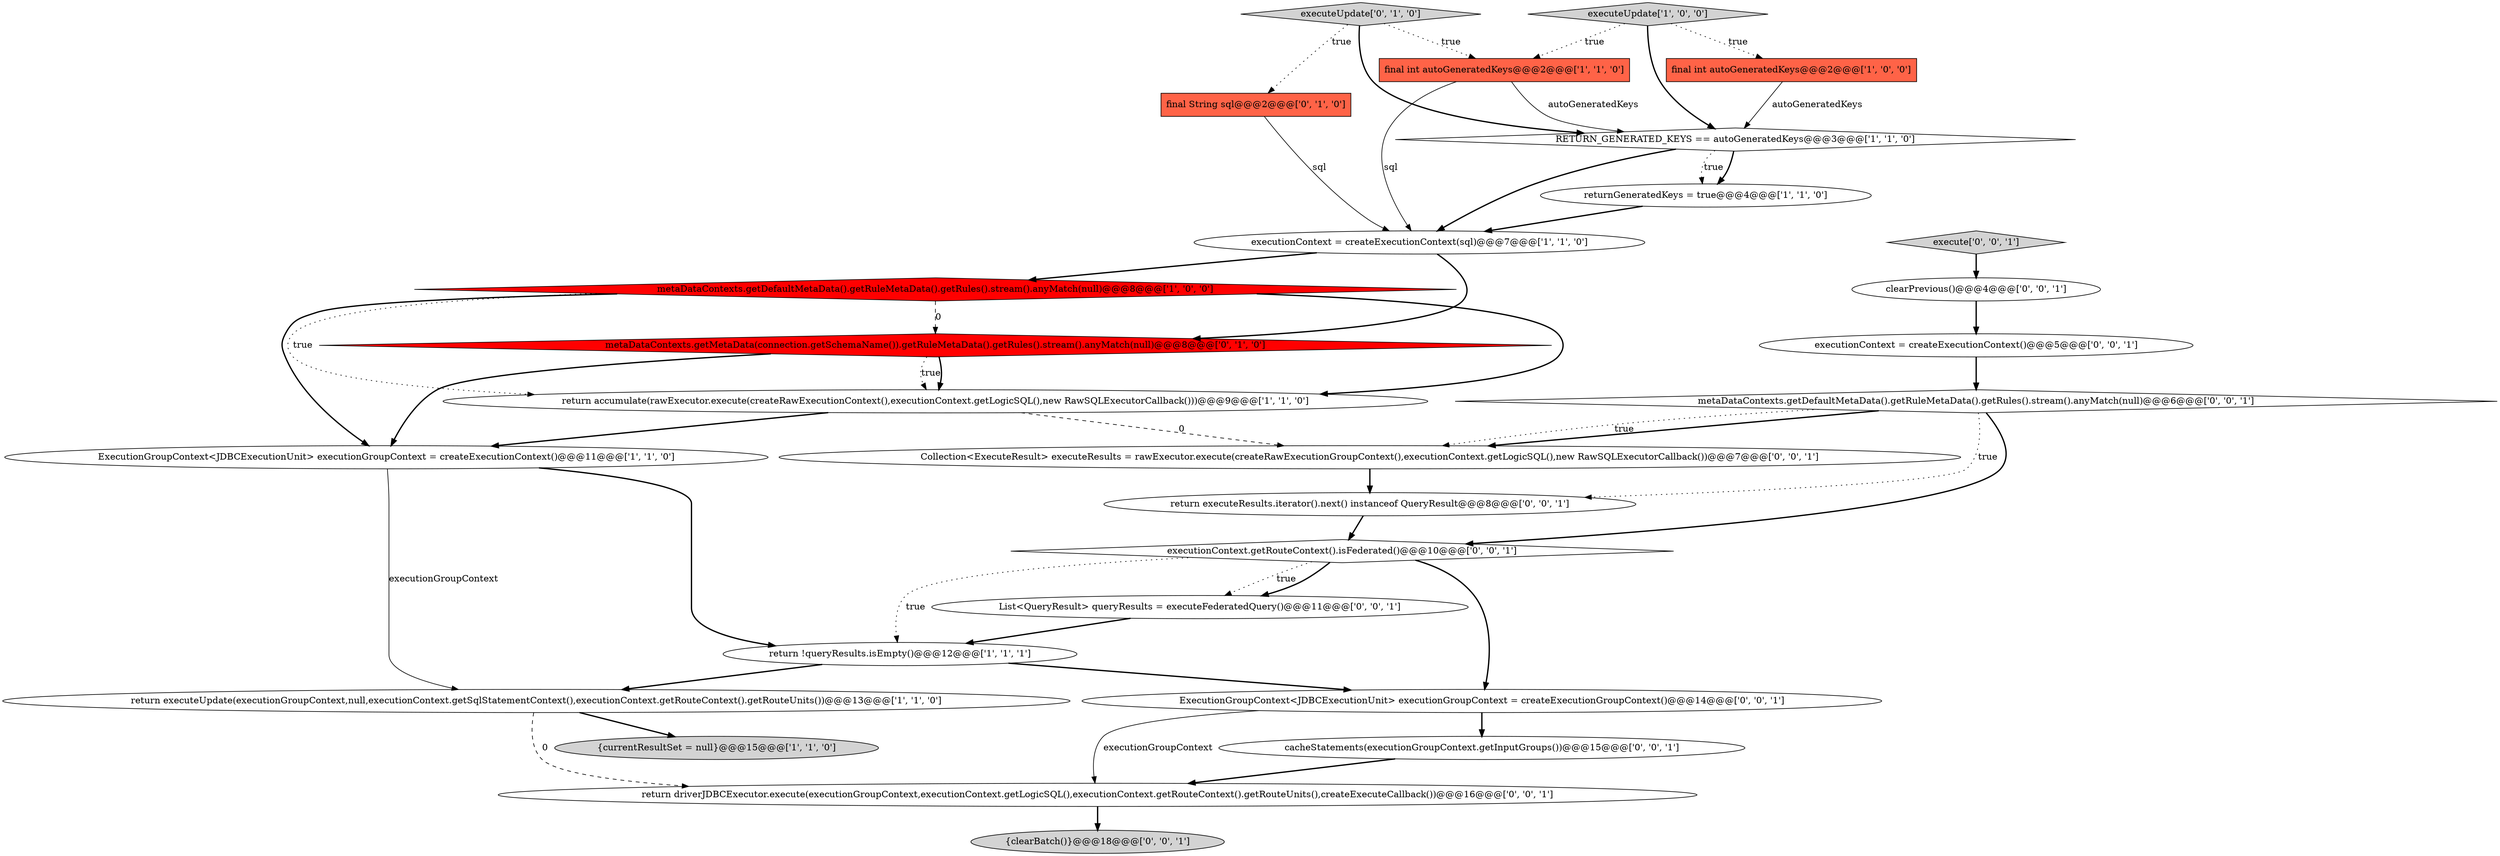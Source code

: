 digraph {
0 [style = filled, label = "return accumulate(rawExecutor.execute(createRawExecutionContext(),executionContext.getLogicSQL(),new RawSQLExecutorCallback()))@@@9@@@['1', '1', '0']", fillcolor = white, shape = ellipse image = "AAA0AAABBB1BBB"];
10 [style = filled, label = "final int autoGeneratedKeys@@@2@@@['1', '1', '0']", fillcolor = tomato, shape = box image = "AAA0AAABBB1BBB"];
22 [style = filled, label = "execute['0', '0', '1']", fillcolor = lightgray, shape = diamond image = "AAA0AAABBB3BBB"];
24 [style = filled, label = "executionContext = createExecutionContext()@@@5@@@['0', '0', '1']", fillcolor = white, shape = ellipse image = "AAA0AAABBB3BBB"];
16 [style = filled, label = "return driverJDBCExecutor.execute(executionGroupContext,executionContext.getLogicSQL(),executionContext.getRouteContext().getRouteUnits(),createExecuteCallback())@@@16@@@['0', '0', '1']", fillcolor = white, shape = ellipse image = "AAA0AAABBB3BBB"];
20 [style = filled, label = "{clearBatch()}@@@18@@@['0', '0', '1']", fillcolor = lightgray, shape = ellipse image = "AAA0AAABBB3BBB"];
18 [style = filled, label = "executionContext.getRouteContext().isFederated()@@@10@@@['0', '0', '1']", fillcolor = white, shape = diamond image = "AAA0AAABBB3BBB"];
3 [style = filled, label = "RETURN_GENERATED_KEYS == autoGeneratedKeys@@@3@@@['1', '1', '0']", fillcolor = white, shape = diamond image = "AAA0AAABBB1BBB"];
13 [style = filled, label = "executeUpdate['0', '1', '0']", fillcolor = lightgray, shape = diamond image = "AAA0AAABBB2BBB"];
12 [style = filled, label = "final String sql@@@2@@@['0', '1', '0']", fillcolor = tomato, shape = box image = "AAA0AAABBB2BBB"];
11 [style = filled, label = "metaDataContexts.getDefaultMetaData().getRuleMetaData().getRules().stream().anyMatch(null)@@@8@@@['1', '0', '0']", fillcolor = red, shape = diamond image = "AAA1AAABBB1BBB"];
4 [style = filled, label = "executeUpdate['1', '0', '0']", fillcolor = lightgray, shape = diamond image = "AAA0AAABBB1BBB"];
15 [style = filled, label = "ExecutionGroupContext<JDBCExecutionUnit> executionGroupContext = createExecutionGroupContext()@@@14@@@['0', '0', '1']", fillcolor = white, shape = ellipse image = "AAA0AAABBB3BBB"];
17 [style = filled, label = "cacheStatements(executionGroupContext.getInputGroups())@@@15@@@['0', '0', '1']", fillcolor = white, shape = ellipse image = "AAA0AAABBB3BBB"];
1 [style = filled, label = "returnGeneratedKeys = true@@@4@@@['1', '1', '0']", fillcolor = white, shape = ellipse image = "AAA0AAABBB1BBB"];
5 [style = filled, label = "return !queryResults.isEmpty()@@@12@@@['1', '1', '1']", fillcolor = white, shape = ellipse image = "AAA0AAABBB1BBB"];
6 [style = filled, label = "final int autoGeneratedKeys@@@2@@@['1', '0', '0']", fillcolor = tomato, shape = box image = "AAA0AAABBB1BBB"];
14 [style = filled, label = "metaDataContexts.getMetaData(connection.getSchemaName()).getRuleMetaData().getRules().stream().anyMatch(null)@@@8@@@['0', '1', '0']", fillcolor = red, shape = diamond image = "AAA1AAABBB2BBB"];
21 [style = filled, label = "return executeResults.iterator().next() instanceof QueryResult@@@8@@@['0', '0', '1']", fillcolor = white, shape = ellipse image = "AAA0AAABBB3BBB"];
26 [style = filled, label = "Collection<ExecuteResult> executeResults = rawExecutor.execute(createRawExecutionGroupContext(),executionContext.getLogicSQL(),new RawSQLExecutorCallback())@@@7@@@['0', '0', '1']", fillcolor = white, shape = ellipse image = "AAA0AAABBB3BBB"];
19 [style = filled, label = "List<QueryResult> queryResults = executeFederatedQuery()@@@11@@@['0', '0', '1']", fillcolor = white, shape = ellipse image = "AAA0AAABBB3BBB"];
25 [style = filled, label = "metaDataContexts.getDefaultMetaData().getRuleMetaData().getRules().stream().anyMatch(null)@@@6@@@['0', '0', '1']", fillcolor = white, shape = diamond image = "AAA0AAABBB3BBB"];
8 [style = filled, label = "executionContext = createExecutionContext(sql)@@@7@@@['1', '1', '0']", fillcolor = white, shape = ellipse image = "AAA0AAABBB1BBB"];
23 [style = filled, label = "clearPrevious()@@@4@@@['0', '0', '1']", fillcolor = white, shape = ellipse image = "AAA0AAABBB3BBB"];
9 [style = filled, label = "{currentResultSet = null}@@@15@@@['1', '1', '0']", fillcolor = lightgray, shape = ellipse image = "AAA0AAABBB1BBB"];
2 [style = filled, label = "ExecutionGroupContext<JDBCExecutionUnit> executionGroupContext = createExecutionContext()@@@11@@@['1', '1', '0']", fillcolor = white, shape = ellipse image = "AAA0AAABBB1BBB"];
7 [style = filled, label = "return executeUpdate(executionGroupContext,null,executionContext.getSqlStatementContext(),executionContext.getRouteContext().getRouteUnits())@@@13@@@['1', '1', '0']", fillcolor = white, shape = ellipse image = "AAA0AAABBB1BBB"];
4->6 [style = dotted, label="true"];
2->7 [style = solid, label="executionGroupContext"];
4->3 [style = bold, label=""];
1->8 [style = bold, label=""];
3->1 [style = bold, label=""];
14->0 [style = dotted, label="true"];
13->12 [style = dotted, label="true"];
4->10 [style = dotted, label="true"];
10->8 [style = solid, label="sql"];
7->16 [style = dashed, label="0"];
15->16 [style = solid, label="executionGroupContext"];
0->2 [style = bold, label=""];
18->15 [style = bold, label=""];
18->19 [style = dotted, label="true"];
25->18 [style = bold, label=""];
18->19 [style = bold, label=""];
8->14 [style = bold, label=""];
5->15 [style = bold, label=""];
0->26 [style = dashed, label="0"];
13->10 [style = dotted, label="true"];
22->23 [style = bold, label=""];
11->2 [style = bold, label=""];
21->18 [style = bold, label=""];
26->21 [style = bold, label=""];
7->9 [style = bold, label=""];
19->5 [style = bold, label=""];
15->17 [style = bold, label=""];
23->24 [style = bold, label=""];
11->0 [style = bold, label=""];
14->0 [style = bold, label=""];
13->3 [style = bold, label=""];
24->25 [style = bold, label=""];
3->8 [style = bold, label=""];
11->0 [style = dotted, label="true"];
11->14 [style = dashed, label="0"];
10->3 [style = solid, label="autoGeneratedKeys"];
25->26 [style = bold, label=""];
6->3 [style = solid, label="autoGeneratedKeys"];
5->7 [style = bold, label=""];
18->5 [style = dotted, label="true"];
14->2 [style = bold, label=""];
16->20 [style = bold, label=""];
8->11 [style = bold, label=""];
12->8 [style = solid, label="sql"];
3->1 [style = dotted, label="true"];
25->26 [style = dotted, label="true"];
17->16 [style = bold, label=""];
25->21 [style = dotted, label="true"];
2->5 [style = bold, label=""];
}
